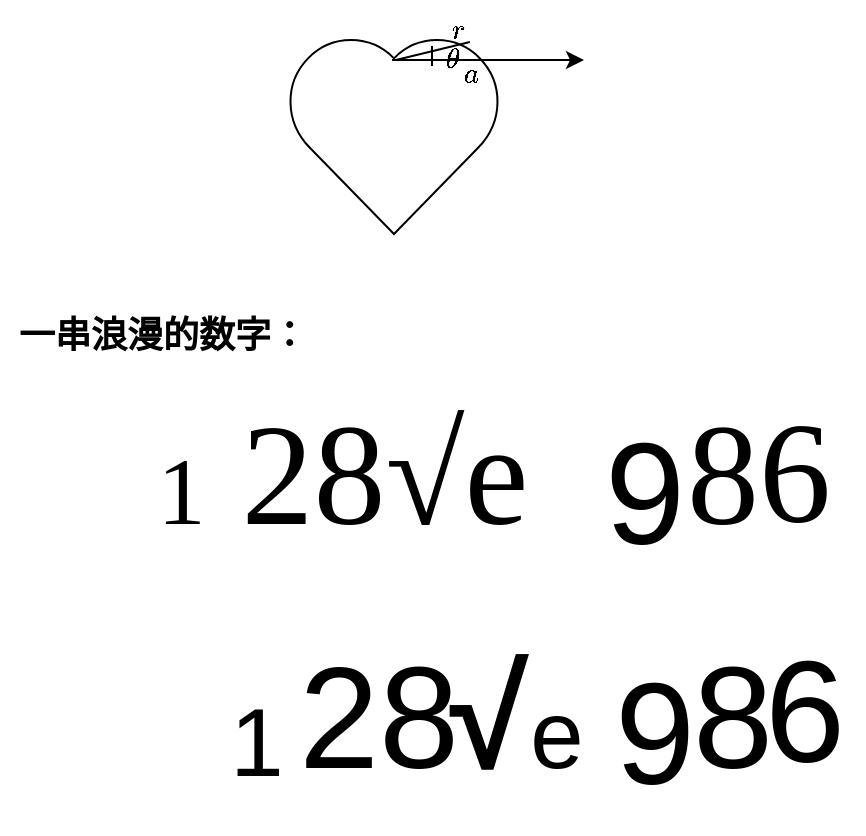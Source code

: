 <mxfile version="22.0.6" type="github">
  <diagram id="c8HK3SkO3hzYToyx8a8B" name="第 1 页">
    <mxGraphModel dx="685" dy="746" grid="1" gridSize="10" guides="1" tooltips="1" connect="1" arrows="1" fold="1" page="1" pageScale="1" pageWidth="827" pageHeight="1169" math="1" shadow="0">
      <root>
        <mxCell id="0" />
        <mxCell id="1" parent="0" />
        <mxCell id="5xKOFeYGnf-TOptimdmP-3" value="" style="verticalLabelPosition=bottom;verticalAlign=top;html=1;shape=mxgraph.basic.heart" vertex="1" parent="1">
          <mxGeometry x="190" y="140" width="110" height="100" as="geometry" />
        </mxCell>
        <mxCell id="5xKOFeYGnf-TOptimdmP-1" value="" style="endArrow=classic;html=1;rounded=0;" edge="1" parent="1">
          <mxGeometry width="50" height="50" relative="1" as="geometry">
            <mxPoint x="244" y="153" as="sourcePoint" />
            <mxPoint x="340" y="153" as="targetPoint" />
          </mxGeometry>
        </mxCell>
        <mxCell id="5xKOFeYGnf-TOptimdmP-4" value="" style="endArrow=none;html=1;rounded=0;entryX=0.845;entryY=0.04;entryDx=0;entryDy=0;entryPerimeter=0;" edge="1" parent="1" target="5xKOFeYGnf-TOptimdmP-3">
          <mxGeometry width="50" height="50" relative="1" as="geometry">
            <mxPoint x="246" y="153" as="sourcePoint" />
            <mxPoint x="270" y="140" as="targetPoint" />
          </mxGeometry>
        </mxCell>
        <mxCell id="5xKOFeYGnf-TOptimdmP-8" value="" style="endArrow=none;html=1;rounded=0;" edge="1" parent="1">
          <mxGeometry width="50" height="50" relative="1" as="geometry">
            <mxPoint x="264" y="146" as="sourcePoint" />
            <mxPoint x="264" y="156" as="targetPoint" />
          </mxGeometry>
        </mxCell>
        <mxCell id="5xKOFeYGnf-TOptimdmP-9" value="$$\theta$$" style="text;html=1;align=center;verticalAlign=middle;resizable=0;points=[];autosize=1;strokeColor=none;fillColor=none;" vertex="1" parent="1">
          <mxGeometry x="234" y="138" width="80" height="30" as="geometry" />
        </mxCell>
        <mxCell id="5xKOFeYGnf-TOptimdmP-10" value="$$r$$" style="text;html=1;align=center;verticalAlign=middle;resizable=0;points=[];autosize=1;strokeColor=none;fillColor=none;" vertex="1" parent="1">
          <mxGeometry x="252" y="123" width="50" height="30" as="geometry" />
        </mxCell>
        <mxCell id="5xKOFeYGnf-TOptimdmP-11" value="$$a$$" style="text;html=1;align=center;verticalAlign=middle;resizable=0;points=[];autosize=1;strokeColor=none;fillColor=none;" vertex="1" parent="1">
          <mxGeometry x="253" y="145" width="60" height="30" as="geometry" />
        </mxCell>
        <mxCell id="5xKOFeYGnf-TOptimdmP-12" value="&lt;font style=&quot;&quot;&gt;&lt;font face=&quot;Tahoma&quot; style=&quot;&quot;&gt;&lt;font style=&quot;font-size: 48px;&quot;&gt;1&lt;/font&gt;&lt;span style=&quot;font-size: 72px;&quot;&gt; 28√&lt;/span&gt;&lt;/font&gt;&lt;font face=&quot;Tahoma&quot; style=&quot;font-size: 72px;&quot;&gt;e&lt;/font&gt;&lt;/font&gt;" style="text;html=1;align=center;verticalAlign=middle;resizable=0;points=[];autosize=1;strokeColor=none;fillColor=none;" vertex="1" parent="1">
          <mxGeometry x="99" y="311" width="240" height="100" as="geometry" />
        </mxCell>
        <mxCell id="5xKOFeYGnf-TOptimdmP-18" value="&lt;font style=&quot;font-size: 72px;&quot;&gt;9&lt;/font&gt;" style="text;html=1;align=center;verticalAlign=middle;resizable=0;points=[];autosize=1;strokeColor=none;fillColor=none;" vertex="1" parent="1">
          <mxGeometry x="340" y="320" width="60" height="100" as="geometry" />
        </mxCell>
        <mxCell id="5xKOFeYGnf-TOptimdmP-19" value="&lt;font face=&quot;Garamond&quot; style=&quot;font-size: 72px;&quot;&gt;8&lt;/font&gt;" style="text;html=1;align=center;verticalAlign=middle;resizable=0;points=[];autosize=1;strokeColor=none;fillColor=none;" vertex="1" parent="1">
          <mxGeometry x="374" y="311" width="70" height="100" as="geometry" />
        </mxCell>
        <mxCell id="5xKOFeYGnf-TOptimdmP-20" value="&lt;font face=&quot;Georgia&quot; style=&quot;font-size: 72px;&quot;&gt;6&lt;/font&gt;" style="text;html=1;align=center;verticalAlign=middle;resizable=0;points=[];autosize=1;strokeColor=none;fillColor=none;" vertex="1" parent="1">
          <mxGeometry x="415" y="310" width="60" height="100" as="geometry" />
        </mxCell>
        <mxCell id="5xKOFeYGnf-TOptimdmP-22" value="&lt;font style=&quot;font-size: 18px;&quot;&gt;&lt;b&gt;一串浪漫的数字：&lt;/b&gt;&lt;/font&gt;" style="text;html=1;align=center;verticalAlign=middle;resizable=0;points=[];autosize=1;strokeColor=none;fillColor=none;" vertex="1" parent="1">
          <mxGeometry x="48" y="274" width="162" height="34" as="geometry" />
        </mxCell>
        <mxCell id="5xKOFeYGnf-TOptimdmP-23" value="&lt;font style=&quot;font-size: 48px;&quot;&gt;1&lt;/font&gt;" style="text;html=1;align=center;verticalAlign=middle;resizable=0;points=[];autosize=1;strokeColor=none;fillColor=none;" vertex="1" parent="1">
          <mxGeometry x="151" y="459" width="50" height="70" as="geometry" />
        </mxCell>
        <mxCell id="5xKOFeYGnf-TOptimdmP-24" value="&lt;font style=&quot;font-size: 72px;&quot;&gt;2&lt;/font&gt;" style="text;html=1;align=center;verticalAlign=middle;resizable=0;points=[];autosize=1;strokeColor=none;fillColor=none;" vertex="1" parent="1">
          <mxGeometry x="187" y="432" width="60" height="100" as="geometry" />
        </mxCell>
        <mxCell id="5xKOFeYGnf-TOptimdmP-25" value="&lt;font style=&quot;font-size: 72px;&quot;&gt;8&lt;/font&gt;" style="text;html=1;align=center;verticalAlign=middle;resizable=0;points=[];autosize=1;strokeColor=none;fillColor=none;" vertex="1" parent="1">
          <mxGeometry x="227" y="432" width="60" height="100" as="geometry" />
        </mxCell>
        <mxCell id="5xKOFeYGnf-TOptimdmP-26" value="&lt;font style=&quot;font-size: 72px;&quot;&gt;&lt;b&gt;√&lt;/b&gt;&lt;/font&gt;" style="text;html=1;align=center;verticalAlign=middle;resizable=0;points=[];autosize=1;strokeColor=none;fillColor=none;" vertex="1" parent="1">
          <mxGeometry x="261.5" y="432" width="60" height="100" as="geometry" />
        </mxCell>
        <mxCell id="5xKOFeYGnf-TOptimdmP-27" value="&lt;font style=&quot;font-size: 48px;&quot;&gt;e&lt;/font&gt;" style="text;html=1;align=center;verticalAlign=middle;resizable=0;points=[];autosize=1;strokeColor=none;fillColor=none;" vertex="1" parent="1">
          <mxGeometry x="300.5" y="455" width="50" height="70" as="geometry" />
        </mxCell>
        <mxCell id="5xKOFeYGnf-TOptimdmP-28" value="&lt;font style=&quot;font-size: 72px;&quot;&gt;9&lt;/font&gt;" style="text;html=1;align=center;verticalAlign=middle;resizable=0;points=[];autosize=1;strokeColor=none;fillColor=none;" vertex="1" parent="1">
          <mxGeometry x="345" y="440" width="60" height="100" as="geometry" />
        </mxCell>
        <mxCell id="5xKOFeYGnf-TOptimdmP-29" value="&lt;font style=&quot;font-size: 72px;&quot;&gt;8&lt;/font&gt;" style="text;html=1;align=center;verticalAlign=middle;resizable=0;points=[];autosize=1;strokeColor=none;fillColor=none;" vertex="1" parent="1">
          <mxGeometry x="384" y="432" width="60" height="100" as="geometry" />
        </mxCell>
        <mxCell id="5xKOFeYGnf-TOptimdmP-30" value="&lt;font style=&quot;font-size: 72px;&quot;&gt;6&lt;/font&gt;" style="text;html=1;align=center;verticalAlign=middle;resizable=0;points=[];autosize=1;strokeColor=none;fillColor=none;" vertex="1" parent="1">
          <mxGeometry x="420" y="429" width="60" height="100" as="geometry" />
        </mxCell>
      </root>
    </mxGraphModel>
  </diagram>
</mxfile>
